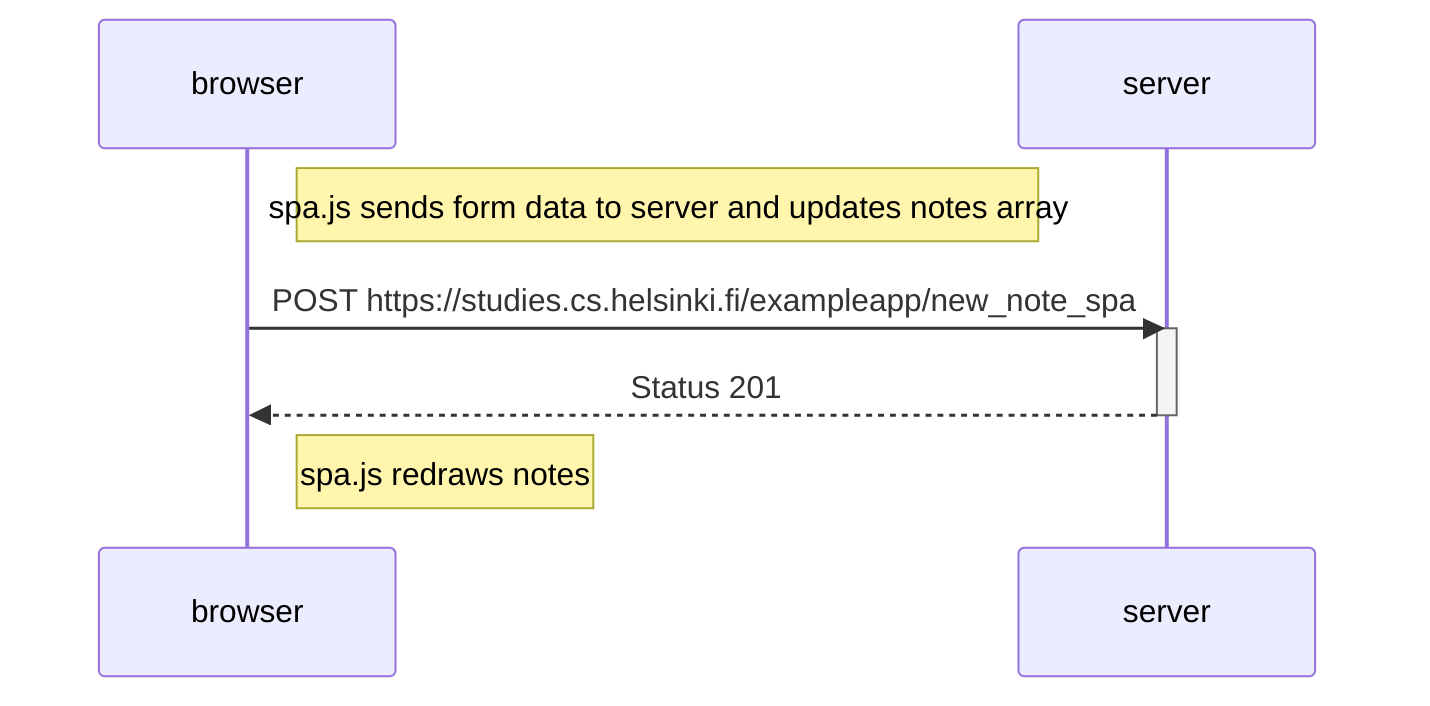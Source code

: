 sequenceDiagram
    participant browser
    participant server

    Note right of browser: spa.js sends form data to server and updates notes array

    browser->>server: POST  https://studies.cs.helsinki.fi/exampleapp/new_note_spa
    activate server
    server-->>browser: Status 201
    deactivate server

    Note right of browser: spa.js redraws notes